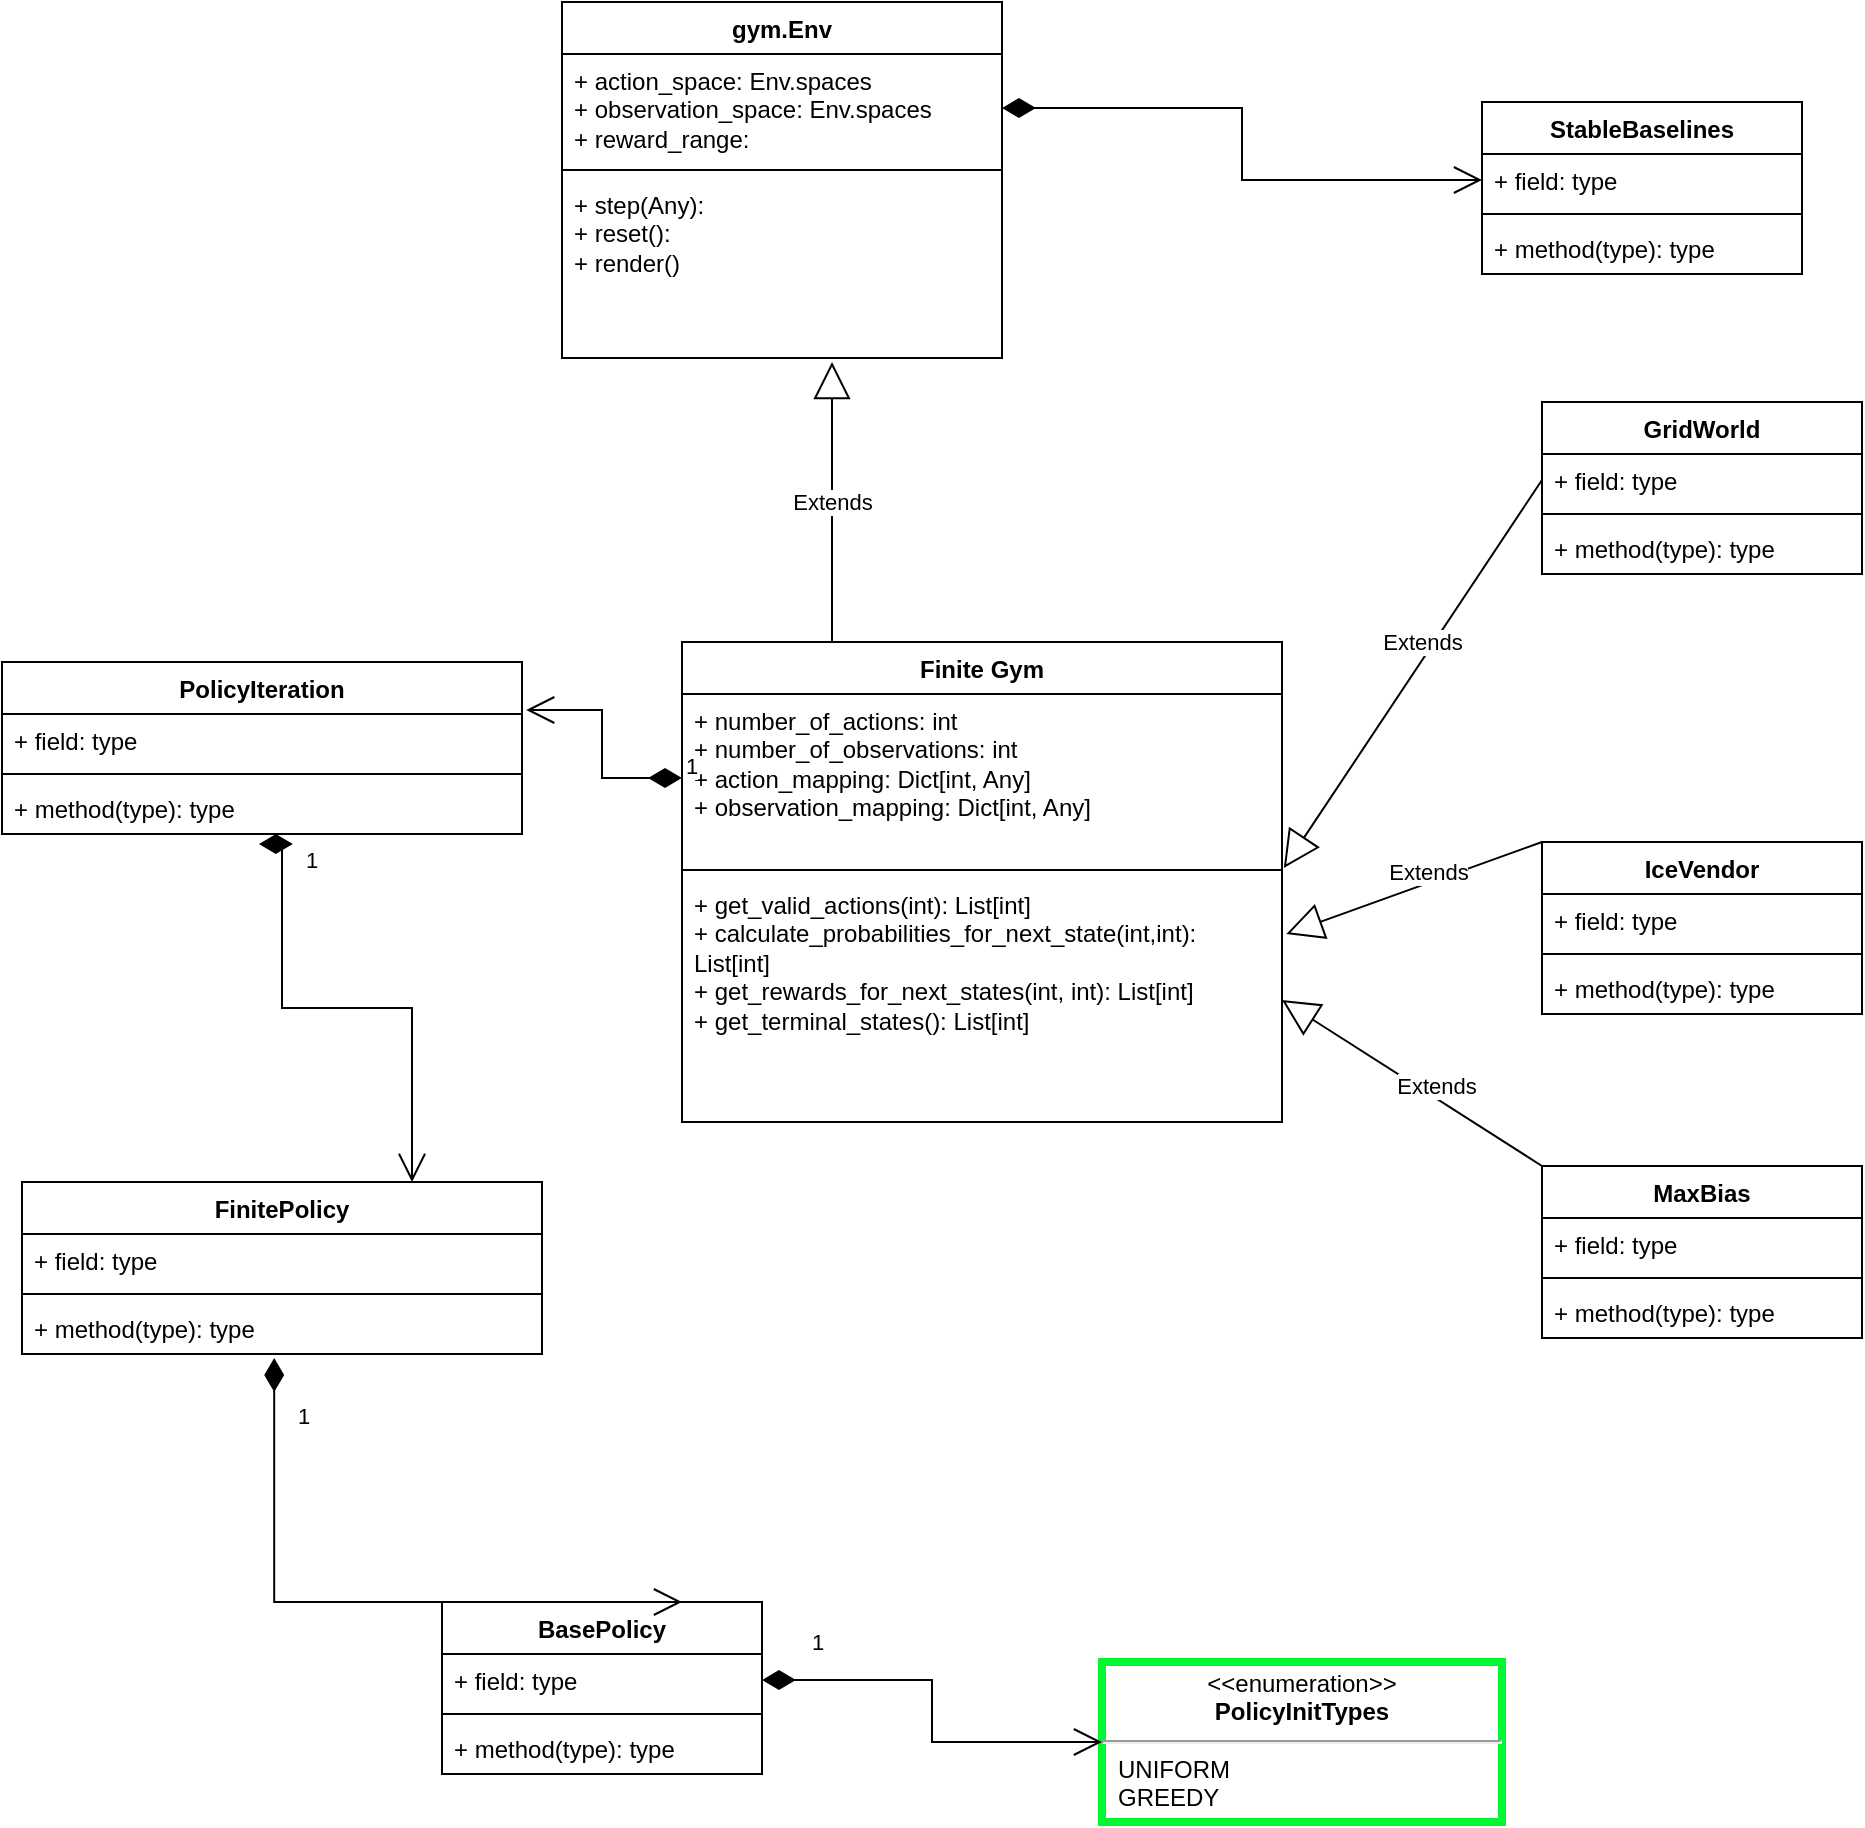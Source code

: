 <mxfile version="22.0.2" type="device">
  <diagram name="Seite-1" id="ojGW6eGsDRz7Sz9ML8TX">
    <mxGraphModel dx="2765" dy="1619" grid="1" gridSize="10" guides="1" tooltips="1" connect="1" arrows="1" fold="1" page="1" pageScale="1" pageWidth="850" pageHeight="1100" math="0" shadow="0">
      <root>
        <mxCell id="0" />
        <mxCell id="1" parent="0" />
        <mxCell id="m_ZA7_rePXRkF3eSw2To-1" value="gym.Env" style="swimlane;fontStyle=1;align=center;verticalAlign=top;childLayout=stackLayout;horizontal=1;startSize=26;horizontalStack=0;resizeParent=1;resizeParentMax=0;resizeLast=0;collapsible=1;marginBottom=0;whiteSpace=wrap;html=1;" vertex="1" parent="1">
          <mxGeometry x="300" y="100" width="220" height="178" as="geometry" />
        </mxCell>
        <mxCell id="m_ZA7_rePXRkF3eSw2To-2" value="+ action_space: Env.spaces&lt;br&gt;+ observation_space: Env.spaces&lt;br&gt;+ reward_range:&amp;nbsp;" style="text;strokeColor=none;fillColor=none;align=left;verticalAlign=top;spacingLeft=4;spacingRight=4;overflow=hidden;rotatable=0;points=[[0,0.5],[1,0.5]];portConstraint=eastwest;whiteSpace=wrap;html=1;" vertex="1" parent="m_ZA7_rePXRkF3eSw2To-1">
          <mxGeometry y="26" width="220" height="54" as="geometry" />
        </mxCell>
        <mxCell id="m_ZA7_rePXRkF3eSw2To-3" value="" style="line;strokeWidth=1;fillColor=none;align=left;verticalAlign=middle;spacingTop=-1;spacingLeft=3;spacingRight=3;rotatable=0;labelPosition=right;points=[];portConstraint=eastwest;strokeColor=inherit;" vertex="1" parent="m_ZA7_rePXRkF3eSw2To-1">
          <mxGeometry y="80" width="220" height="8" as="geometry" />
        </mxCell>
        <mxCell id="m_ZA7_rePXRkF3eSw2To-4" value="+ step(Any):&lt;br&gt;+ reset():&lt;br&gt;+ render()&amp;nbsp;" style="text;strokeColor=none;fillColor=none;align=left;verticalAlign=top;spacingLeft=4;spacingRight=4;overflow=hidden;rotatable=0;points=[[0,0.5],[1,0.5]];portConstraint=eastwest;whiteSpace=wrap;html=1;" vertex="1" parent="m_ZA7_rePXRkF3eSw2To-1">
          <mxGeometry y="88" width="220" height="90" as="geometry" />
        </mxCell>
        <mxCell id="m_ZA7_rePXRkF3eSw2To-13" value="Finite Gym" style="swimlane;fontStyle=1;align=center;verticalAlign=top;childLayout=stackLayout;horizontal=1;startSize=26;horizontalStack=0;resizeParent=1;resizeParentMax=0;resizeLast=0;collapsible=1;marginBottom=0;whiteSpace=wrap;html=1;" vertex="1" parent="1">
          <mxGeometry x="360" y="420" width="300" height="240" as="geometry" />
        </mxCell>
        <mxCell id="m_ZA7_rePXRkF3eSw2To-14" value="+ number_of_actions: int&lt;br&gt;+ number_of_observations: int&lt;br&gt;+ action_mapping: Dict[int, Any]&lt;br&gt;+ observation_mapping: Dict[int, Any]&lt;br&gt;" style="text;strokeColor=none;fillColor=none;align=left;verticalAlign=top;spacingLeft=4;spacingRight=4;overflow=hidden;rotatable=0;points=[[0,0.5],[1,0.5]];portConstraint=eastwest;whiteSpace=wrap;html=1;" vertex="1" parent="m_ZA7_rePXRkF3eSw2To-13">
          <mxGeometry y="26" width="300" height="84" as="geometry" />
        </mxCell>
        <mxCell id="m_ZA7_rePXRkF3eSw2To-15" value="" style="line;strokeWidth=1;fillColor=none;align=left;verticalAlign=middle;spacingTop=-1;spacingLeft=3;spacingRight=3;rotatable=0;labelPosition=right;points=[];portConstraint=eastwest;strokeColor=inherit;" vertex="1" parent="m_ZA7_rePXRkF3eSw2To-13">
          <mxGeometry y="110" width="300" height="8" as="geometry" />
        </mxCell>
        <mxCell id="m_ZA7_rePXRkF3eSw2To-16" value="+ get_valid_actions(int): List[int]&lt;br&gt;+ calculate_probabilities_for_next_state(int,int): List[int]&lt;br&gt;+ get_rewards_for_next_states(int, int): List[int]&lt;br&gt;+ get_terminal_states(): List[int]" style="text;strokeColor=none;fillColor=none;align=left;verticalAlign=top;spacingLeft=4;spacingRight=4;overflow=hidden;rotatable=0;points=[[0,0.5],[1,0.5]];portConstraint=eastwest;whiteSpace=wrap;html=1;" vertex="1" parent="m_ZA7_rePXRkF3eSw2To-13">
          <mxGeometry y="118" width="300" height="122" as="geometry" />
        </mxCell>
        <mxCell id="m_ZA7_rePXRkF3eSw2To-18" value="PolicyIteration" style="swimlane;fontStyle=1;align=center;verticalAlign=top;childLayout=stackLayout;horizontal=1;startSize=26;horizontalStack=0;resizeParent=1;resizeParentMax=0;resizeLast=0;collapsible=1;marginBottom=0;whiteSpace=wrap;html=1;" vertex="1" parent="1">
          <mxGeometry x="20" y="430" width="260" height="86" as="geometry" />
        </mxCell>
        <mxCell id="m_ZA7_rePXRkF3eSw2To-19" value="+ field: type" style="text;strokeColor=none;fillColor=none;align=left;verticalAlign=top;spacingLeft=4;spacingRight=4;overflow=hidden;rotatable=0;points=[[0,0.5],[1,0.5]];portConstraint=eastwest;whiteSpace=wrap;html=1;" vertex="1" parent="m_ZA7_rePXRkF3eSw2To-18">
          <mxGeometry y="26" width="260" height="26" as="geometry" />
        </mxCell>
        <mxCell id="m_ZA7_rePXRkF3eSw2To-20" value="" style="line;strokeWidth=1;fillColor=none;align=left;verticalAlign=middle;spacingTop=-1;spacingLeft=3;spacingRight=3;rotatable=0;labelPosition=right;points=[];portConstraint=eastwest;strokeColor=inherit;" vertex="1" parent="m_ZA7_rePXRkF3eSw2To-18">
          <mxGeometry y="52" width="260" height="8" as="geometry" />
        </mxCell>
        <mxCell id="m_ZA7_rePXRkF3eSw2To-21" value="+ method(type): type" style="text;strokeColor=none;fillColor=none;align=left;verticalAlign=top;spacingLeft=4;spacingRight=4;overflow=hidden;rotatable=0;points=[[0,0.5],[1,0.5]];portConstraint=eastwest;whiteSpace=wrap;html=1;" vertex="1" parent="m_ZA7_rePXRkF3eSw2To-18">
          <mxGeometry y="60" width="260" height="26" as="geometry" />
        </mxCell>
        <mxCell id="m_ZA7_rePXRkF3eSw2To-22" value="BasePolicy" style="swimlane;fontStyle=1;align=center;verticalAlign=top;childLayout=stackLayout;horizontal=1;startSize=26;horizontalStack=0;resizeParent=1;resizeParentMax=0;resizeLast=0;collapsible=1;marginBottom=0;whiteSpace=wrap;html=1;" vertex="1" parent="1">
          <mxGeometry x="240" y="900" width="160" height="86" as="geometry" />
        </mxCell>
        <mxCell id="m_ZA7_rePXRkF3eSw2To-23" value="+ field: type" style="text;strokeColor=none;fillColor=none;align=left;verticalAlign=top;spacingLeft=4;spacingRight=4;overflow=hidden;rotatable=0;points=[[0,0.5],[1,0.5]];portConstraint=eastwest;whiteSpace=wrap;html=1;" vertex="1" parent="m_ZA7_rePXRkF3eSw2To-22">
          <mxGeometry y="26" width="160" height="26" as="geometry" />
        </mxCell>
        <mxCell id="m_ZA7_rePXRkF3eSw2To-24" value="" style="line;strokeWidth=1;fillColor=none;align=left;verticalAlign=middle;spacingTop=-1;spacingLeft=3;spacingRight=3;rotatable=0;labelPosition=right;points=[];portConstraint=eastwest;strokeColor=inherit;" vertex="1" parent="m_ZA7_rePXRkF3eSw2To-22">
          <mxGeometry y="52" width="160" height="8" as="geometry" />
        </mxCell>
        <mxCell id="m_ZA7_rePXRkF3eSw2To-25" value="+ method(type): type" style="text;strokeColor=none;fillColor=none;align=left;verticalAlign=top;spacingLeft=4;spacingRight=4;overflow=hidden;rotatable=0;points=[[0,0.5],[1,0.5]];portConstraint=eastwest;whiteSpace=wrap;html=1;" vertex="1" parent="m_ZA7_rePXRkF3eSw2To-22">
          <mxGeometry y="60" width="160" height="26" as="geometry" />
        </mxCell>
        <mxCell id="m_ZA7_rePXRkF3eSw2To-26" value="GridWorld" style="swimlane;fontStyle=1;align=center;verticalAlign=top;childLayout=stackLayout;horizontal=1;startSize=26;horizontalStack=0;resizeParent=1;resizeParentMax=0;resizeLast=0;collapsible=1;marginBottom=0;whiteSpace=wrap;html=1;" vertex="1" parent="1">
          <mxGeometry x="790" y="300" width="160" height="86" as="geometry" />
        </mxCell>
        <mxCell id="m_ZA7_rePXRkF3eSw2To-27" value="+ field: type" style="text;strokeColor=none;fillColor=none;align=left;verticalAlign=top;spacingLeft=4;spacingRight=4;overflow=hidden;rotatable=0;points=[[0,0.5],[1,0.5]];portConstraint=eastwest;whiteSpace=wrap;html=1;" vertex="1" parent="m_ZA7_rePXRkF3eSw2To-26">
          <mxGeometry y="26" width="160" height="26" as="geometry" />
        </mxCell>
        <mxCell id="m_ZA7_rePXRkF3eSw2To-28" value="" style="line;strokeWidth=1;fillColor=none;align=left;verticalAlign=middle;spacingTop=-1;spacingLeft=3;spacingRight=3;rotatable=0;labelPosition=right;points=[];portConstraint=eastwest;strokeColor=inherit;" vertex="1" parent="m_ZA7_rePXRkF3eSw2To-26">
          <mxGeometry y="52" width="160" height="8" as="geometry" />
        </mxCell>
        <mxCell id="m_ZA7_rePXRkF3eSw2To-29" value="+ method(type): type" style="text;strokeColor=none;fillColor=none;align=left;verticalAlign=top;spacingLeft=4;spacingRight=4;overflow=hidden;rotatable=0;points=[[0,0.5],[1,0.5]];portConstraint=eastwest;whiteSpace=wrap;html=1;" vertex="1" parent="m_ZA7_rePXRkF3eSw2To-26">
          <mxGeometry y="60" width="160" height="26" as="geometry" />
        </mxCell>
        <mxCell id="m_ZA7_rePXRkF3eSw2To-31" value="Extends" style="endArrow=block;endSize=16;endFill=0;html=1;rounded=0;exitX=0;exitY=0.5;exitDx=0;exitDy=0;entryX=1.003;entryY=1.036;entryDx=0;entryDy=0;entryPerimeter=0;" edge="1" parent="1" source="m_ZA7_rePXRkF3eSw2To-27" target="m_ZA7_rePXRkF3eSw2To-14">
          <mxGeometry x="-0.136" y="-5" width="160" relative="1" as="geometry">
            <mxPoint x="720" y="490" as="sourcePoint" />
            <mxPoint x="880" y="490" as="targetPoint" />
            <mxPoint as="offset" />
          </mxGeometry>
        </mxCell>
        <mxCell id="m_ZA7_rePXRkF3eSw2To-40" value="IceVendor" style="swimlane;fontStyle=1;align=center;verticalAlign=top;childLayout=stackLayout;horizontal=1;startSize=26;horizontalStack=0;resizeParent=1;resizeParentMax=0;resizeLast=0;collapsible=1;marginBottom=0;whiteSpace=wrap;html=1;" vertex="1" parent="1">
          <mxGeometry x="790" y="520" width="160" height="86" as="geometry" />
        </mxCell>
        <mxCell id="m_ZA7_rePXRkF3eSw2To-41" value="+ field: type" style="text;strokeColor=none;fillColor=none;align=left;verticalAlign=top;spacingLeft=4;spacingRight=4;overflow=hidden;rotatable=0;points=[[0,0.5],[1,0.5]];portConstraint=eastwest;whiteSpace=wrap;html=1;" vertex="1" parent="m_ZA7_rePXRkF3eSw2To-40">
          <mxGeometry y="26" width="160" height="26" as="geometry" />
        </mxCell>
        <mxCell id="m_ZA7_rePXRkF3eSw2To-42" value="" style="line;strokeWidth=1;fillColor=none;align=left;verticalAlign=middle;spacingTop=-1;spacingLeft=3;spacingRight=3;rotatable=0;labelPosition=right;points=[];portConstraint=eastwest;strokeColor=inherit;" vertex="1" parent="m_ZA7_rePXRkF3eSw2To-40">
          <mxGeometry y="52" width="160" height="8" as="geometry" />
        </mxCell>
        <mxCell id="m_ZA7_rePXRkF3eSw2To-43" value="+ method(type): type" style="text;strokeColor=none;fillColor=none;align=left;verticalAlign=top;spacingLeft=4;spacingRight=4;overflow=hidden;rotatable=0;points=[[0,0.5],[1,0.5]];portConstraint=eastwest;whiteSpace=wrap;html=1;" vertex="1" parent="m_ZA7_rePXRkF3eSw2To-40">
          <mxGeometry y="60" width="160" height="26" as="geometry" />
        </mxCell>
        <mxCell id="m_ZA7_rePXRkF3eSw2To-44" value="Extends" style="endArrow=block;endSize=16;endFill=0;html=1;rounded=0;exitX=0;exitY=0;exitDx=0;exitDy=0;entryX=1.007;entryY=0.23;entryDx=0;entryDy=0;entryPerimeter=0;" edge="1" parent="1" source="m_ZA7_rePXRkF3eSw2To-40" target="m_ZA7_rePXRkF3eSw2To-16">
          <mxGeometry x="-0.136" y="-5" width="160" relative="1" as="geometry">
            <mxPoint x="800" y="349" as="sourcePoint" />
            <mxPoint x="671" y="543" as="targetPoint" />
            <mxPoint as="offset" />
          </mxGeometry>
        </mxCell>
        <mxCell id="m_ZA7_rePXRkF3eSw2To-45" value="MaxBias" style="swimlane;fontStyle=1;align=center;verticalAlign=top;childLayout=stackLayout;horizontal=1;startSize=26;horizontalStack=0;resizeParent=1;resizeParentMax=0;resizeLast=0;collapsible=1;marginBottom=0;whiteSpace=wrap;html=1;" vertex="1" parent="1">
          <mxGeometry x="790" y="682" width="160" height="86" as="geometry" />
        </mxCell>
        <mxCell id="m_ZA7_rePXRkF3eSw2To-46" value="+ field: type" style="text;strokeColor=none;fillColor=none;align=left;verticalAlign=top;spacingLeft=4;spacingRight=4;overflow=hidden;rotatable=0;points=[[0,0.5],[1,0.5]];portConstraint=eastwest;whiteSpace=wrap;html=1;" vertex="1" parent="m_ZA7_rePXRkF3eSw2To-45">
          <mxGeometry y="26" width="160" height="26" as="geometry" />
        </mxCell>
        <mxCell id="m_ZA7_rePXRkF3eSw2To-47" value="" style="line;strokeWidth=1;fillColor=none;align=left;verticalAlign=middle;spacingTop=-1;spacingLeft=3;spacingRight=3;rotatable=0;labelPosition=right;points=[];portConstraint=eastwest;strokeColor=inherit;" vertex="1" parent="m_ZA7_rePXRkF3eSw2To-45">
          <mxGeometry y="52" width="160" height="8" as="geometry" />
        </mxCell>
        <mxCell id="m_ZA7_rePXRkF3eSw2To-48" value="+ method(type): type" style="text;strokeColor=none;fillColor=none;align=left;verticalAlign=top;spacingLeft=4;spacingRight=4;overflow=hidden;rotatable=0;points=[[0,0.5],[1,0.5]];portConstraint=eastwest;whiteSpace=wrap;html=1;" vertex="1" parent="m_ZA7_rePXRkF3eSw2To-45">
          <mxGeometry y="60" width="160" height="26" as="geometry" />
        </mxCell>
        <mxCell id="m_ZA7_rePXRkF3eSw2To-50" value="Extends" style="endArrow=block;endSize=16;endFill=0;html=1;rounded=0;exitX=0;exitY=0;exitDx=0;exitDy=0;entryX=1;entryY=0.5;entryDx=0;entryDy=0;" edge="1" parent="1" source="m_ZA7_rePXRkF3eSw2To-45" target="m_ZA7_rePXRkF3eSw2To-16">
          <mxGeometry x="-0.136" y="-5" width="160" relative="1" as="geometry">
            <mxPoint x="800" y="530" as="sourcePoint" />
            <mxPoint x="672" y="576" as="targetPoint" />
            <mxPoint as="offset" />
          </mxGeometry>
        </mxCell>
        <mxCell id="m_ZA7_rePXRkF3eSw2To-51" value="FinitePolicy" style="swimlane;fontStyle=1;align=center;verticalAlign=top;childLayout=stackLayout;horizontal=1;startSize=26;horizontalStack=0;resizeParent=1;resizeParentMax=0;resizeLast=0;collapsible=1;marginBottom=0;whiteSpace=wrap;html=1;" vertex="1" parent="1">
          <mxGeometry x="30" y="690" width="260" height="86" as="geometry" />
        </mxCell>
        <mxCell id="m_ZA7_rePXRkF3eSw2To-52" value="+ field: type" style="text;strokeColor=none;fillColor=none;align=left;verticalAlign=top;spacingLeft=4;spacingRight=4;overflow=hidden;rotatable=0;points=[[0,0.5],[1,0.5]];portConstraint=eastwest;whiteSpace=wrap;html=1;" vertex="1" parent="m_ZA7_rePXRkF3eSw2To-51">
          <mxGeometry y="26" width="260" height="26" as="geometry" />
        </mxCell>
        <mxCell id="m_ZA7_rePXRkF3eSw2To-53" value="" style="line;strokeWidth=1;fillColor=none;align=left;verticalAlign=middle;spacingTop=-1;spacingLeft=3;spacingRight=3;rotatable=0;labelPosition=right;points=[];portConstraint=eastwest;strokeColor=inherit;" vertex="1" parent="m_ZA7_rePXRkF3eSw2To-51">
          <mxGeometry y="52" width="260" height="8" as="geometry" />
        </mxCell>
        <mxCell id="m_ZA7_rePXRkF3eSw2To-54" value="+ method(type): type" style="text;strokeColor=none;fillColor=none;align=left;verticalAlign=top;spacingLeft=4;spacingRight=4;overflow=hidden;rotatable=0;points=[[0,0.5],[1,0.5]];portConstraint=eastwest;whiteSpace=wrap;html=1;" vertex="1" parent="m_ZA7_rePXRkF3eSw2To-51">
          <mxGeometry y="60" width="260" height="26" as="geometry" />
        </mxCell>
        <mxCell id="m_ZA7_rePXRkF3eSw2To-55" value="1" style="endArrow=open;html=1;endSize=12;startArrow=diamondThin;startSize=14;startFill=1;edgeStyle=orthogonalEdgeStyle;align=left;verticalAlign=bottom;rounded=0;exitX=0;exitY=0.5;exitDx=0;exitDy=0;entryX=1.008;entryY=-0.077;entryDx=0;entryDy=0;entryPerimeter=0;" edge="1" parent="1" source="m_ZA7_rePXRkF3eSw2To-14" target="m_ZA7_rePXRkF3eSw2To-19">
          <mxGeometry x="-1" y="3" relative="1" as="geometry">
            <mxPoint x="260" y="570" as="sourcePoint" />
            <mxPoint x="420" y="570" as="targetPoint" />
          </mxGeometry>
        </mxCell>
        <mxCell id="m_ZA7_rePXRkF3eSw2To-60" value="1" style="endArrow=open;html=1;endSize=12;startArrow=diamondThin;startSize=14;startFill=1;edgeStyle=orthogonalEdgeStyle;align=left;verticalAlign=bottom;rounded=0;exitX=0.494;exitY=1.192;exitDx=0;exitDy=0;entryX=0.75;entryY=0;entryDx=0;entryDy=0;exitPerimeter=0;" edge="1" parent="1" source="m_ZA7_rePXRkF3eSw2To-21" target="m_ZA7_rePXRkF3eSw2To-51">
          <mxGeometry x="-0.769" y="10" relative="1" as="geometry">
            <mxPoint x="370" y="498" as="sourcePoint" />
            <mxPoint x="292" y="464" as="targetPoint" />
            <Array as="points">
              <mxPoint x="160" y="521" />
              <mxPoint x="160" y="603" />
              <mxPoint x="225" y="603" />
            </Array>
            <mxPoint as="offset" />
          </mxGeometry>
        </mxCell>
        <mxCell id="m_ZA7_rePXRkF3eSw2To-61" value="1" style="endArrow=open;html=1;endSize=12;startArrow=diamondThin;startSize=14;startFill=1;edgeStyle=orthogonalEdgeStyle;align=left;verticalAlign=bottom;rounded=0;exitX=0.485;exitY=1.077;exitDx=0;exitDy=0;entryX=0.75;entryY=0;entryDx=0;entryDy=0;exitPerimeter=0;" edge="1" parent="1" source="m_ZA7_rePXRkF3eSw2To-54" target="m_ZA7_rePXRkF3eSw2To-22">
          <mxGeometry x="-0.769" y="10" relative="1" as="geometry">
            <mxPoint x="170" y="963" as="sourcePoint" />
            <mxPoint x="170" y="790" as="targetPoint" />
            <mxPoint as="offset" />
            <Array as="points">
              <mxPoint x="156" y="900" />
            </Array>
          </mxGeometry>
        </mxCell>
        <mxCell id="m_ZA7_rePXRkF3eSw2To-66" value="&lt;p style=&quot;margin:0px;margin-top:4px;text-align:center;&quot;&gt;&amp;lt;&amp;lt;enumeration&amp;gt;&amp;gt;&lt;br&gt;&lt;b&gt;PolicyInitTypes&lt;/b&gt;&lt;/p&gt;&lt;hr&gt;&lt;p style=&quot;margin:0px;margin-left:8px;text-align:left;&quot;&gt;UNIFORM&lt;br&gt;GREEDY&lt;/p&gt;&lt;p style=&quot;margin:0px;margin-left:8px;text-align:left;&quot;&gt;&lt;br&gt;&lt;/p&gt;&lt;p style=&quot;margin:0px;margin-left:8px;text-align:left;&quot;&gt;&lt;br&gt;&lt;/p&gt;" style="shape=rect;html=1;overflow=fill;whiteSpace=wrap;strokeColor=#00F731;strokeWidth=4;perimeterSpacing=0;" vertex="1" parent="1">
          <mxGeometry x="570" y="930" width="200" height="80" as="geometry" />
        </mxCell>
        <mxCell id="m_ZA7_rePXRkF3eSw2To-67" value="1" style="endArrow=open;html=1;endSize=12;startArrow=diamondThin;startSize=14;startFill=1;edgeStyle=orthogonalEdgeStyle;align=left;verticalAlign=bottom;rounded=0;exitX=1;exitY=0.5;exitDx=0;exitDy=0;entryX=0;entryY=0.5;entryDx=0;entryDy=0;" edge="1" parent="1" source="m_ZA7_rePXRkF3eSw2To-23" target="m_ZA7_rePXRkF3eSw2To-66">
          <mxGeometry x="-0.769" y="10" relative="1" as="geometry">
            <mxPoint x="330" y="910" as="sourcePoint" />
            <mxPoint x="175" y="786" as="targetPoint" />
            <mxPoint as="offset" />
          </mxGeometry>
        </mxCell>
        <mxCell id="m_ZA7_rePXRkF3eSw2To-72" value="StableBaselines" style="swimlane;fontStyle=1;align=center;verticalAlign=top;childLayout=stackLayout;horizontal=1;startSize=26;horizontalStack=0;resizeParent=1;resizeParentMax=0;resizeLast=0;collapsible=1;marginBottom=0;whiteSpace=wrap;html=1;" vertex="1" parent="1">
          <mxGeometry x="760" y="150" width="160" height="86" as="geometry" />
        </mxCell>
        <mxCell id="m_ZA7_rePXRkF3eSw2To-73" value="+ field: type" style="text;strokeColor=none;fillColor=none;align=left;verticalAlign=top;spacingLeft=4;spacingRight=4;overflow=hidden;rotatable=0;points=[[0,0.5],[1,0.5]];portConstraint=eastwest;whiteSpace=wrap;html=1;" vertex="1" parent="m_ZA7_rePXRkF3eSw2To-72">
          <mxGeometry y="26" width="160" height="26" as="geometry" />
        </mxCell>
        <mxCell id="m_ZA7_rePXRkF3eSw2To-74" value="" style="line;strokeWidth=1;fillColor=none;align=left;verticalAlign=middle;spacingTop=-1;spacingLeft=3;spacingRight=3;rotatable=0;labelPosition=right;points=[];portConstraint=eastwest;strokeColor=inherit;" vertex="1" parent="m_ZA7_rePXRkF3eSw2To-72">
          <mxGeometry y="52" width="160" height="8" as="geometry" />
        </mxCell>
        <mxCell id="m_ZA7_rePXRkF3eSw2To-75" value="+ method(type): type" style="text;strokeColor=none;fillColor=none;align=left;verticalAlign=top;spacingLeft=4;spacingRight=4;overflow=hidden;rotatable=0;points=[[0,0.5],[1,0.5]];portConstraint=eastwest;whiteSpace=wrap;html=1;" vertex="1" parent="m_ZA7_rePXRkF3eSw2To-72">
          <mxGeometry y="60" width="160" height="26" as="geometry" />
        </mxCell>
        <mxCell id="m_ZA7_rePXRkF3eSw2To-76" style="edgeStyle=orthogonalEdgeStyle;rounded=0;orthogonalLoop=1;jettySize=auto;html=1;entryX=0;entryY=0.5;entryDx=0;entryDy=0;endArrow=open;align=left;verticalAlign=bottom;endSize=12;startArrow=diamondThin;startSize=14;startFill=1;" edge="1" parent="1" source="m_ZA7_rePXRkF3eSw2To-2" target="m_ZA7_rePXRkF3eSw2To-73">
          <mxGeometry relative="1" as="geometry" />
        </mxCell>
        <mxCell id="m_ZA7_rePXRkF3eSw2To-77" value="Extends" style="endArrow=block;endSize=16;endFill=0;html=1;rounded=0;exitX=0.25;exitY=0;exitDx=0;exitDy=0;" edge="1" parent="1" source="m_ZA7_rePXRkF3eSw2To-13">
          <mxGeometry width="160" relative="1" as="geometry">
            <mxPoint x="290" y="360" as="sourcePoint" />
            <mxPoint x="435" y="280" as="targetPoint" />
          </mxGeometry>
        </mxCell>
      </root>
    </mxGraphModel>
  </diagram>
</mxfile>
